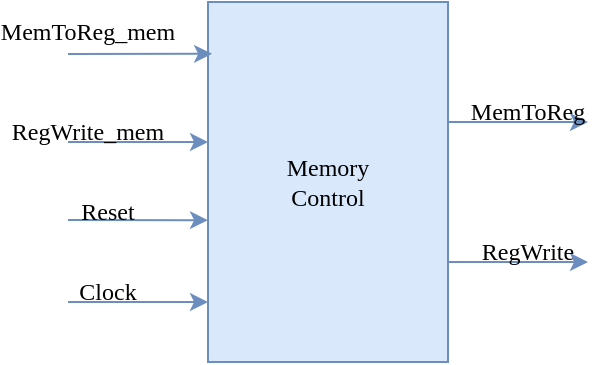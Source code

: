 <mxfile version="16.5.2" type="device"><diagram id="BdwUkkl18Fc3UTreG6vU" name="Page-1"><mxGraphModel dx="796" dy="400" grid="1" gridSize="10" guides="1" tooltips="1" connect="1" arrows="1" fold="1" page="1" pageScale="1" pageWidth="827" pageHeight="1169" math="0" shadow="0"><root><mxCell id="0"/><mxCell id="1" parent="0"/><mxCell id="lfhkmLoG0s5JbAxHgsGH-1" value="&lt;font face=&quot;modern computer&quot;&gt;Memory&lt;br&gt;Control&lt;br&gt;&lt;/font&gt;" style="rounded=0;whiteSpace=wrap;html=1;direction=south;fillColor=#dae8fc;strokeColor=#6c8ebf;" vertex="1" parent="1"><mxGeometry x="380" y="150" width="120" height="180" as="geometry"/></mxCell><mxCell id="lfhkmLoG0s5JbAxHgsGH-2" value="" style="endArrow=classic;html=1;rounded=0;entryX=0.144;entryY=0.983;entryDx=0;entryDy=0;entryPerimeter=0;strokeColor=#6C8EBF;" edge="1" parent="1" target="lfhkmLoG0s5JbAxHgsGH-1"><mxGeometry width="50" height="50" relative="1" as="geometry"><mxPoint x="310" y="176" as="sourcePoint"/><mxPoint x="370" y="180" as="targetPoint"/></mxGeometry></mxCell><mxCell id="lfhkmLoG0s5JbAxHgsGH-3" value="" style="endArrow=classic;html=1;rounded=0;strokeColor=#6C8EBF;" edge="1" parent="1"><mxGeometry width="50" height="50" relative="1" as="geometry"><mxPoint x="310" y="220" as="sourcePoint"/><mxPoint x="380" y="220" as="targetPoint"/></mxGeometry></mxCell><mxCell id="lfhkmLoG0s5JbAxHgsGH-4" value="" style="endArrow=classic;html=1;rounded=0;strokeColor=#6C8EBF;entryX=0.606;entryY=1;entryDx=0;entryDy=0;entryPerimeter=0;" edge="1" parent="1" target="lfhkmLoG0s5JbAxHgsGH-1"><mxGeometry width="50" height="50" relative="1" as="geometry"><mxPoint x="310" y="259" as="sourcePoint"/><mxPoint x="350" y="280" as="targetPoint"/></mxGeometry></mxCell><mxCell id="lfhkmLoG0s5JbAxHgsGH-5" value="" style="endArrow=classic;html=1;rounded=0;strokeColor=#6C8EBF;" edge="1" parent="1"><mxGeometry width="50" height="50" relative="1" as="geometry"><mxPoint x="310" y="300" as="sourcePoint"/><mxPoint x="380" y="300" as="targetPoint"/></mxGeometry></mxCell><mxCell id="lfhkmLoG0s5JbAxHgsGH-6" value="" style="endArrow=classic;html=1;rounded=0;strokeColor=#6C8EBF;" edge="1" parent="1"><mxGeometry width="50" height="50" relative="1" as="geometry"><mxPoint x="500" y="210" as="sourcePoint"/><mxPoint x="570" y="210" as="targetPoint"/></mxGeometry></mxCell><mxCell id="lfhkmLoG0s5JbAxHgsGH-7" value="" style="endArrow=classic;html=1;rounded=0;strokeColor=#6C8EBF;" edge="1" parent="1"><mxGeometry width="50" height="50" relative="1" as="geometry"><mxPoint x="500" y="280" as="sourcePoint"/><mxPoint x="570" y="280" as="targetPoint"/></mxGeometry></mxCell><mxCell id="lfhkmLoG0s5JbAxHgsGH-8" value="&lt;font face=&quot;modern computer&quot;&gt;Reset&lt;/font&gt;" style="text;html=1;strokeColor=none;fillColor=none;align=center;verticalAlign=middle;whiteSpace=wrap;rounded=0;" vertex="1" parent="1"><mxGeometry x="300" y="240" width="60" height="30" as="geometry"/></mxCell><mxCell id="lfhkmLoG0s5JbAxHgsGH-9" value="&lt;font face=&quot;modern computer&quot;&gt;Clock&lt;/font&gt;" style="text;html=1;strokeColor=none;fillColor=none;align=center;verticalAlign=middle;whiteSpace=wrap;rounded=0;" vertex="1" parent="1"><mxGeometry x="300" y="280" width="60" height="30" as="geometry"/></mxCell><mxCell id="lfhkmLoG0s5JbAxHgsGH-10" value="&lt;font face=&quot;modern computer&quot;&gt;RegWrite_mem&lt;/font&gt;" style="text;html=1;strokeColor=none;fillColor=none;align=center;verticalAlign=middle;whiteSpace=wrap;rounded=0;" vertex="1" parent="1"><mxGeometry x="290" y="200" width="60" height="30" as="geometry"/></mxCell><mxCell id="lfhkmLoG0s5JbAxHgsGH-11" value="&lt;font face=&quot;modern computer&quot;&gt;MemToReg_mem&lt;/font&gt;" style="text;html=1;strokeColor=none;fillColor=none;align=center;verticalAlign=middle;whiteSpace=wrap;rounded=0;" vertex="1" parent="1"><mxGeometry x="290" y="150" width="60" height="30" as="geometry"/></mxCell><mxCell id="lfhkmLoG0s5JbAxHgsGH-13" value="&lt;font face=&quot;modern computer&quot;&gt;MemToReg&lt;/font&gt;" style="text;html=1;strokeColor=none;fillColor=none;align=center;verticalAlign=middle;whiteSpace=wrap;rounded=0;" vertex="1" parent="1"><mxGeometry x="510" y="190" width="60" height="30" as="geometry"/></mxCell><mxCell id="lfhkmLoG0s5JbAxHgsGH-14" value="&lt;font face=&quot;modern computer&quot;&gt;RegWrite&lt;/font&gt;" style="text;html=1;strokeColor=none;fillColor=none;align=center;verticalAlign=middle;whiteSpace=wrap;rounded=0;" vertex="1" parent="1"><mxGeometry x="510" y="260" width="60" height="30" as="geometry"/></mxCell></root></mxGraphModel></diagram></mxfile>